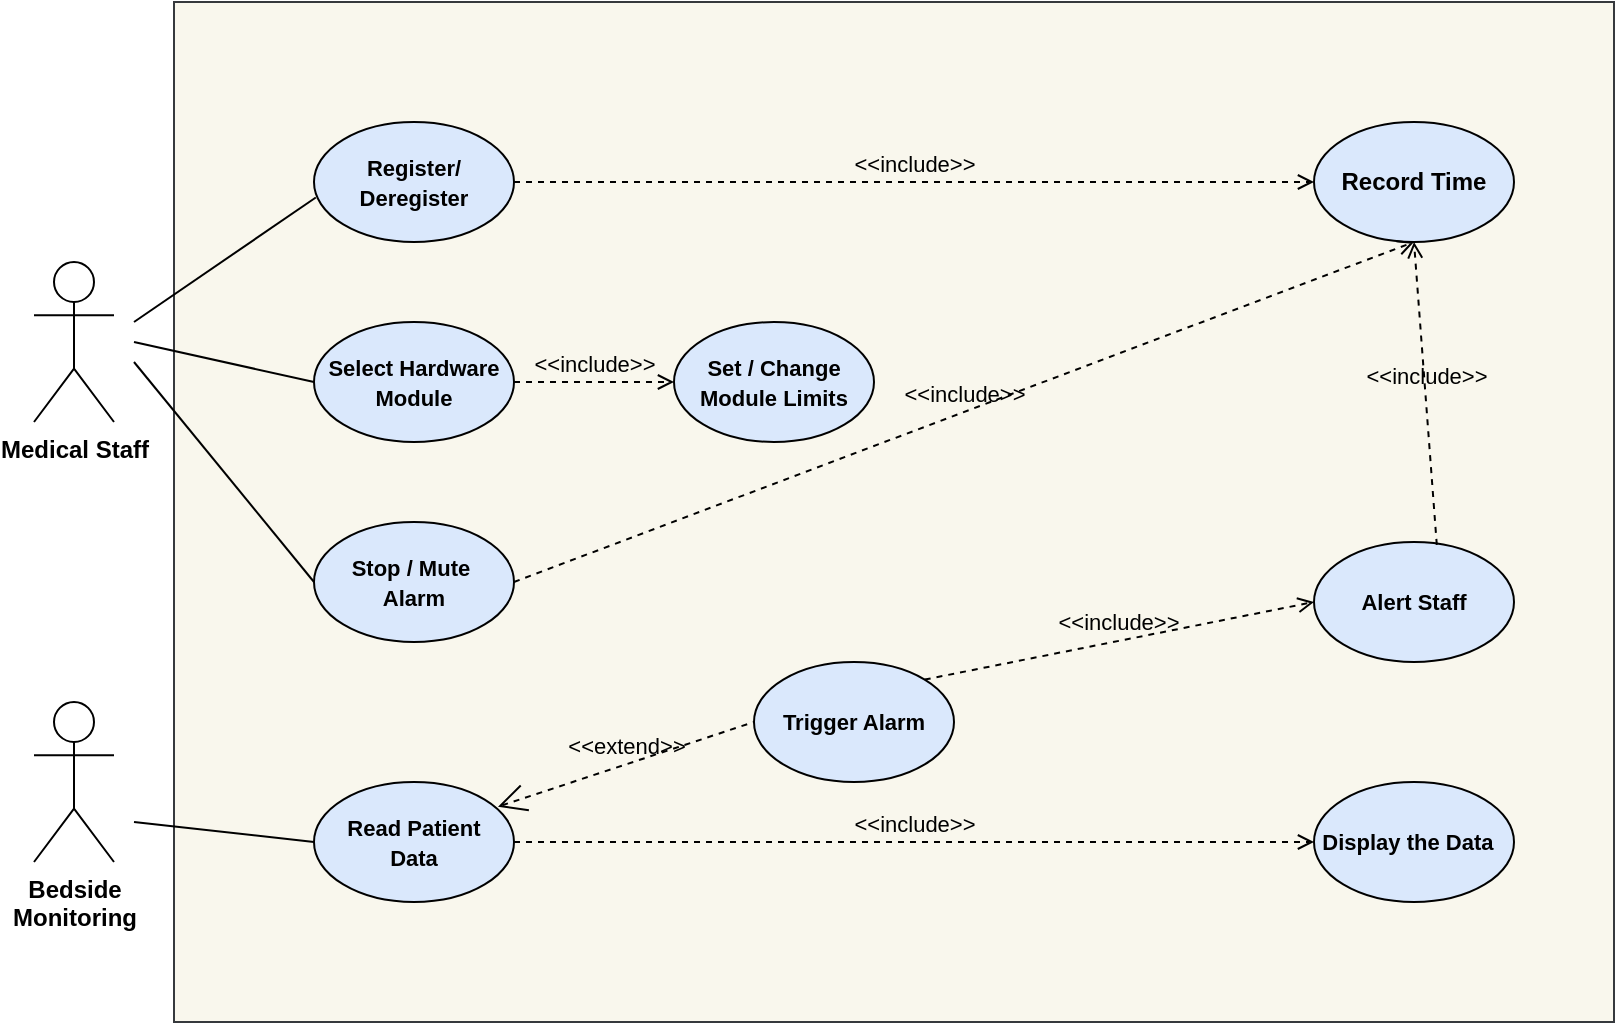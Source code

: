 <mxfile version="12.3.9" type="device" pages="1"><diagram id="iAI5wRJPBJMSCTWZ6b_W" name="Page-1"><mxGraphModel dx="1389" dy="289" grid="1" gridSize="10" guides="1" tooltips="1" connect="1" arrows="1" fold="1" page="1" pageScale="1" pageWidth="850" pageHeight="1100" math="0" shadow="0"><root><mxCell id="0"/><mxCell id="1" parent="0"/><mxCell id="aDsCUuxqLMU7xiLRjQzI-1" value="" style="rounded=0;whiteSpace=wrap;html=1;shadow=0;fillColor=#f9f7ed;strokeColor=#36393d;" parent="1" vertex="1"><mxGeometry y="10" width="720" height="510" as="geometry"/></mxCell><mxCell id="aDsCUuxqLMU7xiLRjQzI-26" value="&lt;font style=&quot;line-height: 110% ; font-size: 11px&quot;&gt;&lt;b&gt;Select Hardware&lt;br&gt;Module&lt;/b&gt;&lt;br&gt;&lt;/font&gt;" style="ellipse;whiteSpace=wrap;html=1;shadow=0;fillColor=#dae8fc;strokeColor=#000000;" parent="1" vertex="1"><mxGeometry x="70" y="170" width="100" height="60" as="geometry"/></mxCell><mxCell id="aDsCUuxqLMU7xiLRjQzI-28" value="&lt;b&gt;Record Time&lt;/b&gt;" style="ellipse;whiteSpace=wrap;html=1;shadow=0;fillColor=#dae8fc;strokeColor=#000000;" parent="1" vertex="1"><mxGeometry x="570" y="70" width="100" height="60" as="geometry"/></mxCell><mxCell id="aDsCUuxqLMU7xiLRjQzI-29" value="&lt;font style=&quot;font-size: 11px&quot;&gt;&lt;b&gt;Register/&lt;br&gt;Deregister&lt;br&gt;&lt;/b&gt;&lt;/font&gt;" style="ellipse;whiteSpace=wrap;html=1;shadow=0;fillColor=#dae8fc;strokeColor=#000000;" parent="1" vertex="1"><mxGeometry x="70" y="70" width="100" height="60" as="geometry"/></mxCell><mxCell id="aDsCUuxqLMU7xiLRjQzI-30" value="&lt;font style=&quot;font-size: 11px&quot;&gt;&lt;b&gt;Set / Change Module Limits&lt;/b&gt;&lt;/font&gt;" style="ellipse;whiteSpace=wrap;html=1;shadow=0;fillColor=#dae8fc;strokeColor=#000000;" parent="1" vertex="1"><mxGeometry x="250" y="170" width="100" height="60" as="geometry"/></mxCell><mxCell id="aDsCUuxqLMU7xiLRjQzI-31" value="&lt;font style=&quot;font-size: 11px&quot;&gt;&lt;b&gt;Stop / Mute&amp;nbsp;&lt;br&gt;Alarm&lt;/b&gt;&lt;/font&gt;" style="ellipse;whiteSpace=wrap;html=1;shadow=0;fillColor=#dae8fc;strokeColor=#000000;" parent="1" vertex="1"><mxGeometry x="70" y="270" width="100" height="60" as="geometry"/></mxCell><mxCell id="aDsCUuxqLMU7xiLRjQzI-32" value="&lt;font style=&quot;font-size: 11px&quot;&gt;&lt;b&gt;Read Patient&lt;br&gt;Data&lt;/b&gt;&lt;/font&gt;" style="ellipse;whiteSpace=wrap;html=1;shadow=0;fillColor=#dae8fc;strokeColor=#000000;" parent="1" vertex="1"><mxGeometry x="70" y="400" width="100" height="60" as="geometry"/></mxCell><mxCell id="aDsCUuxqLMU7xiLRjQzI-34" value="&lt;b style=&quot;font-size: 11px&quot;&gt;Alert Staff&lt;/b&gt;" style="ellipse;whiteSpace=wrap;html=1;shadow=0;fillColor=#dae8fc;strokeColor=#000000;" parent="1" vertex="1"><mxGeometry x="570" y="280" width="100" height="60" as="geometry"/></mxCell><mxCell id="aDsCUuxqLMU7xiLRjQzI-35" value="&lt;b style=&quot;font-size: 11px&quot;&gt;&lt;font style=&quot;font-size: 11px&quot;&gt;Trigger Alarm&lt;/font&gt;&lt;/b&gt;" style="ellipse;whiteSpace=wrap;html=1;shadow=0;fillColor=#dae8fc;strokeColor=#000000;" parent="1" vertex="1"><mxGeometry x="290" y="340" width="100" height="60" as="geometry"/></mxCell><mxCell id="aDsCUuxqLMU7xiLRjQzI-37" value="&lt;b&gt;Medical Staff&lt;/b&gt;" style="shape=umlActor;html=1;verticalLabelPosition=bottom;verticalAlign=top;align=center;shadow=0;" parent="1" vertex="1"><mxGeometry x="-70" y="140" width="40" height="80" as="geometry"/></mxCell><mxCell id="aDsCUuxqLMU7xiLRjQzI-39" value="&lt;b&gt;Bedside&lt;br&gt;Monitoring&lt;/b&gt;" style="shape=umlActor;html=1;verticalLabelPosition=bottom;verticalAlign=top;align=center;shadow=0;" parent="1" vertex="1"><mxGeometry x="-70" y="360" width="40" height="80" as="geometry"/></mxCell><mxCell id="aDsCUuxqLMU7xiLRjQzI-42" value="" style="edgeStyle=none;html=1;endArrow=none;verticalAlign=bottom;entryX=0.009;entryY=0.629;entryDx=0;entryDy=0;entryPerimeter=0;" parent="1" target="aDsCUuxqLMU7xiLRjQzI-29" edge="1"><mxGeometry width="160" relative="1" as="geometry"><mxPoint x="-20" y="170" as="sourcePoint"/><mxPoint x="110" y="180" as="targetPoint"/></mxGeometry></mxCell><mxCell id="aDsCUuxqLMU7xiLRjQzI-45" value="" style="edgeStyle=none;html=1;endArrow=none;verticalAlign=bottom;entryX=0;entryY=0.5;entryDx=0;entryDy=0;" parent="1" target="aDsCUuxqLMU7xiLRjQzI-26" edge="1"><mxGeometry width="160" relative="1" as="geometry"><mxPoint x="-20" y="180" as="sourcePoint"/><mxPoint x="130" y="180" as="targetPoint"/></mxGeometry></mxCell><mxCell id="aDsCUuxqLMU7xiLRjQzI-46" value="" style="edgeStyle=none;html=1;endArrow=none;verticalAlign=bottom;entryX=0;entryY=0.5;entryDx=0;entryDy=0;" parent="1" target="aDsCUuxqLMU7xiLRjQzI-31" edge="1"><mxGeometry width="160" relative="1" as="geometry"><mxPoint x="-20" y="190" as="sourcePoint"/><mxPoint x="140" y="190" as="targetPoint"/></mxGeometry></mxCell><mxCell id="aDsCUuxqLMU7xiLRjQzI-47" value="" style="edgeStyle=none;html=1;endArrow=none;verticalAlign=bottom;entryX=0;entryY=0.5;entryDx=0;entryDy=0;" parent="1" target="aDsCUuxqLMU7xiLRjQzI-32" edge="1"><mxGeometry width="160" relative="1" as="geometry"><mxPoint x="-20" y="420" as="sourcePoint"/><mxPoint x="120" y="380" as="targetPoint"/></mxGeometry></mxCell><mxCell id="aDsCUuxqLMU7xiLRjQzI-48" value="&amp;lt;&amp;lt;include&amp;gt;&amp;gt;" style="edgeStyle=none;html=1;endArrow=open;verticalAlign=bottom;dashed=1;labelBackgroundColor=none;entryX=0;entryY=0.5;entryDx=0;entryDy=0;" parent="1" target="aDsCUuxqLMU7xiLRjQzI-30" edge="1"><mxGeometry width="160" relative="1" as="geometry"><mxPoint x="170" y="200" as="sourcePoint"/><mxPoint x="330" y="190" as="targetPoint"/></mxGeometry></mxCell><mxCell id="aDsCUuxqLMU7xiLRjQzI-49" value="&amp;lt;&amp;lt;include&amp;gt;&amp;gt;" style="edgeStyle=none;html=1;endArrow=open;verticalAlign=bottom;dashed=1;labelBackgroundColor=none;exitX=1;exitY=0.5;exitDx=0;exitDy=0;entryX=0;entryY=0.5;entryDx=0;entryDy=0;" parent="1" source="aDsCUuxqLMU7xiLRjQzI-29" target="aDsCUuxqLMU7xiLRjQzI-28" edge="1"><mxGeometry width="160" relative="1" as="geometry"><mxPoint x="300" y="90" as="sourcePoint"/><mxPoint x="460" y="90" as="targetPoint"/></mxGeometry></mxCell><mxCell id="aDsCUuxqLMU7xiLRjQzI-50" value="&amp;lt;&amp;lt;include&amp;gt;&amp;gt;" style="edgeStyle=none;html=1;endArrow=open;verticalAlign=bottom;dashed=1;labelBackgroundColor=none;exitX=1;exitY=0.5;exitDx=0;exitDy=0;entryX=0.5;entryY=1;entryDx=0;entryDy=0;" parent="1" source="aDsCUuxqLMU7xiLRjQzI-31" target="aDsCUuxqLMU7xiLRjQzI-28" edge="1"><mxGeometry width="160" relative="1" as="geometry"><mxPoint x="180" y="300" as="sourcePoint"/><mxPoint x="340" y="300" as="targetPoint"/></mxGeometry></mxCell><mxCell id="aDsCUuxqLMU7xiLRjQzI-52" value="&amp;lt;&amp;lt;extend&amp;gt;&amp;gt;" style="edgeStyle=none;html=1;startArrow=open;endArrow=none;startSize=12;verticalAlign=bottom;dashed=1;labelBackgroundColor=none;entryX=0;entryY=0.5;entryDx=0;entryDy=0;exitX=0.92;exitY=0.206;exitDx=0;exitDy=0;exitPerimeter=0;" parent="1" target="aDsCUuxqLMU7xiLRjQzI-35" edge="1" source="aDsCUuxqLMU7xiLRjQzI-32"><mxGeometry width="160" relative="1" as="geometry"><mxPoint x="160" y="420" as="sourcePoint"/><mxPoint x="330" y="410" as="targetPoint"/></mxGeometry></mxCell><mxCell id="aDsCUuxqLMU7xiLRjQzI-56" value="&lt;div align=&quot;center&quot;&gt;&lt;font style=&quot;font-size: 11px&quot;&gt;&lt;b&gt;Display the Data &amp;nbsp;&lt;/b&gt;&lt;/font&gt;&lt;/div&gt;" style="ellipse;whiteSpace=wrap;html=1;shadow=0;align=center;fillColor=#dae8fc;strokeColor=#000000;" parent="1" vertex="1"><mxGeometry x="570" y="400" width="100" height="60" as="geometry"/></mxCell><mxCell id="aDsCUuxqLMU7xiLRjQzI-57" value="&amp;lt;&amp;lt;include&amp;gt;&amp;gt;" style="edgeStyle=none;html=1;endArrow=open;verticalAlign=bottom;dashed=1;labelBackgroundColor=none;entryX=0;entryY=0.5;entryDx=0;entryDy=0;exitX=1;exitY=0.5;exitDx=0;exitDy=0;" parent="1" source="aDsCUuxqLMU7xiLRjQzI-32" target="aDsCUuxqLMU7xiLRjQzI-56" edge="1"><mxGeometry width="160" relative="1" as="geometry"><mxPoint x="170" y="430" as="sourcePoint"/><mxPoint x="290" y="490" as="targetPoint"/></mxGeometry></mxCell><mxCell id="PAhM5i4KE2bBrmq3GSYR-5" value="&amp;lt;&amp;lt;include&amp;gt;&amp;gt;" style="edgeStyle=none;html=1;endArrow=open;verticalAlign=bottom;dashed=1;labelBackgroundColor=none;exitX=1;exitY=0;exitDx=0;exitDy=0;entryX=0;entryY=0.5;entryDx=0;entryDy=0;" parent="1" source="aDsCUuxqLMU7xiLRjQzI-35" target="aDsCUuxqLMU7xiLRjQzI-34" edge="1"><mxGeometry width="160" relative="1" as="geometry"><mxPoint x="370" y="320" as="sourcePoint"/><mxPoint x="530" y="320" as="targetPoint"/></mxGeometry></mxCell><mxCell id="PAhM5i4KE2bBrmq3GSYR-12" value="&amp;lt;&amp;lt;include&amp;gt;&amp;gt;" style="edgeStyle=none;html=1;endArrow=open;verticalAlign=bottom;dashed=1;labelBackgroundColor=none;exitX=0.614;exitY=0.024;exitDx=0;exitDy=0;entryX=0.5;entryY=1;entryDx=0;entryDy=0;exitPerimeter=0;" parent="1" source="aDsCUuxqLMU7xiLRjQzI-34" target="aDsCUuxqLMU7xiLRjQzI-28" edge="1"><mxGeometry width="160" relative="1" as="geometry"><mxPoint x="550" y="240" as="sourcePoint"/><mxPoint x="650" y="140" as="targetPoint"/></mxGeometry></mxCell></root></mxGraphModel></diagram></mxfile>